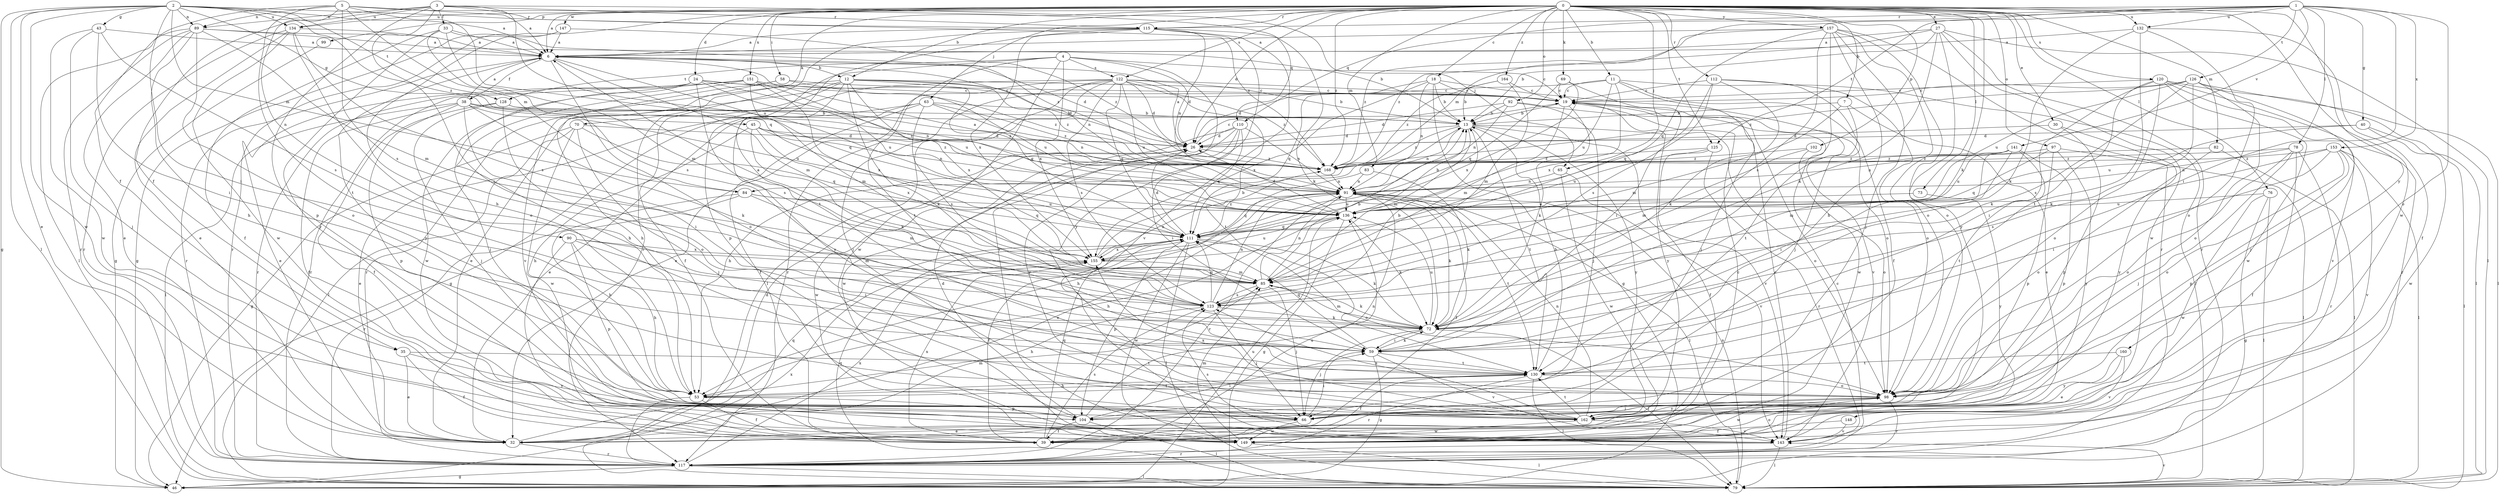 strict digraph  {
0;
1;
2;
3;
4;
5;
6;
7;
11;
12;
13;
18;
19;
24;
26;
27;
30;
32;
33;
35;
38;
39;
40;
43;
45;
46;
53;
58;
59;
63;
65;
66;
69;
70;
72;
73;
76;
78;
79;
82;
83;
84;
85;
89;
90;
91;
92;
97;
98;
99;
102;
104;
110;
111;
112;
115;
117;
120;
122;
123;
125;
126;
128;
130;
132;
134;
136;
141;
143;
147;
148;
149;
151;
153;
155;
157;
160;
162;
164;
168;
0 -> 6  [label=a];
0 -> 7  [label=b];
0 -> 11  [label=b];
0 -> 12  [label=b];
0 -> 18  [label=c];
0 -> 24  [label=d];
0 -> 26  [label=d];
0 -> 27  [label=e];
0 -> 30  [label=e];
0 -> 53  [label=h];
0 -> 58  [label=i];
0 -> 63  [label=j];
0 -> 65  [label=j];
0 -> 69  [label=k];
0 -> 70  [label=k];
0 -> 72  [label=k];
0 -> 73  [label=l];
0 -> 76  [label=l];
0 -> 82  [label=m];
0 -> 83  [label=m];
0 -> 92  [label=o];
0 -> 97  [label=o];
0 -> 99  [label=p];
0 -> 102  [label=p];
0 -> 112  [label=r];
0 -> 115  [label=r];
0 -> 120  [label=s];
0 -> 122  [label=s];
0 -> 125  [label=t];
0 -> 132  [label=u];
0 -> 147  [label=w];
0 -> 148  [label=w];
0 -> 151  [label=x];
0 -> 157  [label=y];
0 -> 160  [label=y];
0 -> 164  [label=z];
0 -> 168  [label=z];
1 -> 40  [label=g];
1 -> 59  [label=i];
1 -> 78  [label=l];
1 -> 84  [label=m];
1 -> 98  [label=o];
1 -> 110  [label=q];
1 -> 115  [label=r];
1 -> 125  [label=t];
1 -> 126  [label=t];
1 -> 132  [label=u];
1 -> 134  [label=u];
1 -> 141  [label=v];
1 -> 153  [label=x];
2 -> 6  [label=a];
2 -> 32  [label=e];
2 -> 43  [label=g];
2 -> 45  [label=g];
2 -> 46  [label=g];
2 -> 59  [label=i];
2 -> 79  [label=l];
2 -> 84  [label=m];
2 -> 89  [label=n];
2 -> 115  [label=r];
2 -> 128  [label=t];
2 -> 134  [label=u];
2 -> 149  [label=w];
2 -> 168  [label=z];
3 -> 33  [label=f];
3 -> 35  [label=f];
3 -> 59  [label=i];
3 -> 65  [label=j];
3 -> 89  [label=n];
3 -> 104  [label=p];
3 -> 115  [label=r];
3 -> 134  [label=u];
3 -> 136  [label=u];
3 -> 168  [label=z];
4 -> 19  [label=c];
4 -> 26  [label=d];
4 -> 104  [label=p];
4 -> 122  [label=s];
4 -> 128  [label=t];
4 -> 130  [label=t];
4 -> 143  [label=v];
4 -> 149  [label=w];
4 -> 155  [label=x];
5 -> 6  [label=a];
5 -> 35  [label=f];
5 -> 84  [label=m];
5 -> 89  [label=n];
5 -> 90  [label=n];
5 -> 110  [label=q];
5 -> 111  [label=q];
5 -> 123  [label=s];
5 -> 130  [label=t];
6 -> 12  [label=b];
6 -> 26  [label=d];
6 -> 38  [label=f];
6 -> 85  [label=m];
6 -> 91  [label=n];
6 -> 98  [label=o];
6 -> 111  [label=q];
6 -> 117  [label=r];
6 -> 162  [label=y];
7 -> 13  [label=b];
7 -> 32  [label=e];
7 -> 85  [label=m];
7 -> 130  [label=t];
11 -> 19  [label=c];
11 -> 26  [label=d];
11 -> 39  [label=f];
11 -> 66  [label=j];
11 -> 79  [label=l];
11 -> 136  [label=u];
11 -> 155  [label=x];
12 -> 19  [label=c];
12 -> 26  [label=d];
12 -> 32  [label=e];
12 -> 39  [label=f];
12 -> 72  [label=k];
12 -> 111  [label=q];
12 -> 117  [label=r];
12 -> 155  [label=x];
12 -> 162  [label=y];
12 -> 168  [label=z];
13 -> 26  [label=d];
13 -> 85  [label=m];
13 -> 91  [label=n];
13 -> 98  [label=o];
13 -> 130  [label=t];
13 -> 143  [label=v];
13 -> 162  [label=y];
13 -> 168  [label=z];
18 -> 13  [label=b];
18 -> 19  [label=c];
18 -> 46  [label=g];
18 -> 91  [label=n];
18 -> 98  [label=o];
18 -> 111  [label=q];
18 -> 155  [label=x];
19 -> 13  [label=b];
19 -> 72  [label=k];
19 -> 85  [label=m];
19 -> 143  [label=v];
19 -> 162  [label=y];
24 -> 19  [label=c];
24 -> 32  [label=e];
24 -> 66  [label=j];
24 -> 91  [label=n];
24 -> 117  [label=r];
24 -> 123  [label=s];
24 -> 136  [label=u];
24 -> 168  [label=z];
26 -> 6  [label=a];
26 -> 19  [label=c];
26 -> 149  [label=w];
26 -> 168  [label=z];
27 -> 6  [label=a];
27 -> 13  [label=b];
27 -> 72  [label=k];
27 -> 79  [label=l];
27 -> 98  [label=o];
27 -> 117  [label=r];
27 -> 149  [label=w];
27 -> 168  [label=z];
30 -> 26  [label=d];
30 -> 104  [label=p];
30 -> 162  [label=y];
32 -> 26  [label=d];
32 -> 85  [label=m];
32 -> 111  [label=q];
32 -> 117  [label=r];
33 -> 6  [label=a];
33 -> 39  [label=f];
33 -> 85  [label=m];
33 -> 123  [label=s];
33 -> 162  [label=y];
33 -> 168  [label=z];
35 -> 32  [label=e];
35 -> 39  [label=f];
35 -> 130  [label=t];
35 -> 162  [label=y];
38 -> 6  [label=a];
38 -> 13  [label=b];
38 -> 39  [label=f];
38 -> 59  [label=i];
38 -> 72  [label=k];
38 -> 79  [label=l];
38 -> 104  [label=p];
38 -> 136  [label=u];
38 -> 168  [label=z];
39 -> 19  [label=c];
39 -> 111  [label=q];
39 -> 123  [label=s];
39 -> 155  [label=x];
40 -> 26  [label=d];
40 -> 79  [label=l];
40 -> 136  [label=u];
40 -> 149  [label=w];
43 -> 6  [label=a];
43 -> 59  [label=i];
43 -> 66  [label=j];
43 -> 123  [label=s];
43 -> 149  [label=w];
45 -> 26  [label=d];
45 -> 53  [label=h];
45 -> 72  [label=k];
45 -> 91  [label=n];
45 -> 155  [label=x];
45 -> 168  [label=z];
46 -> 136  [label=u];
46 -> 155  [label=x];
53 -> 39  [label=f];
53 -> 104  [label=p];
53 -> 117  [label=r];
53 -> 130  [label=t];
58 -> 19  [label=c];
58 -> 53  [label=h];
58 -> 136  [label=u];
58 -> 143  [label=v];
59 -> 46  [label=g];
59 -> 72  [label=k];
59 -> 111  [label=q];
59 -> 130  [label=t];
59 -> 143  [label=v];
63 -> 13  [label=b];
63 -> 32  [label=e];
63 -> 39  [label=f];
63 -> 79  [label=l];
63 -> 91  [label=n];
63 -> 123  [label=s];
63 -> 168  [label=z];
65 -> 91  [label=n];
65 -> 143  [label=v];
65 -> 149  [label=w];
66 -> 32  [label=e];
66 -> 59  [label=i];
66 -> 149  [label=w];
69 -> 19  [label=c];
69 -> 59  [label=i];
69 -> 111  [label=q];
69 -> 155  [label=x];
70 -> 26  [label=d];
70 -> 32  [label=e];
70 -> 46  [label=g];
70 -> 66  [label=j];
70 -> 111  [label=q];
70 -> 149  [label=w];
72 -> 59  [label=i];
72 -> 66  [label=j];
72 -> 79  [label=l];
72 -> 85  [label=m];
72 -> 136  [label=u];
73 -> 136  [label=u];
73 -> 162  [label=y];
76 -> 46  [label=g];
76 -> 79  [label=l];
76 -> 136  [label=u];
76 -> 149  [label=w];
78 -> 39  [label=f];
78 -> 66  [label=j];
78 -> 91  [label=n];
78 -> 98  [label=o];
78 -> 117  [label=r];
78 -> 168  [label=z];
79 -> 91  [label=n];
79 -> 111  [label=q];
79 -> 143  [label=v];
82 -> 79  [label=l];
82 -> 98  [label=o];
82 -> 168  [label=z];
83 -> 53  [label=h];
83 -> 72  [label=k];
83 -> 91  [label=n];
84 -> 53  [label=h];
84 -> 85  [label=m];
84 -> 111  [label=q];
84 -> 117  [label=r];
84 -> 136  [label=u];
85 -> 6  [label=a];
85 -> 13  [label=b];
85 -> 66  [label=j];
85 -> 72  [label=k];
85 -> 91  [label=n];
85 -> 123  [label=s];
89 -> 6  [label=a];
89 -> 13  [label=b];
89 -> 32  [label=e];
89 -> 53  [label=h];
89 -> 79  [label=l];
89 -> 85  [label=m];
89 -> 98  [label=o];
89 -> 117  [label=r];
90 -> 53  [label=h];
90 -> 59  [label=i];
90 -> 85  [label=m];
90 -> 104  [label=p];
90 -> 143  [label=v];
90 -> 155  [label=x];
91 -> 6  [label=a];
91 -> 32  [label=e];
91 -> 39  [label=f];
91 -> 72  [label=k];
91 -> 79  [label=l];
91 -> 111  [label=q];
91 -> 117  [label=r];
91 -> 130  [label=t];
91 -> 136  [label=u];
92 -> 13  [label=b];
92 -> 26  [label=d];
92 -> 66  [label=j];
92 -> 91  [label=n];
92 -> 149  [label=w];
97 -> 79  [label=l];
97 -> 104  [label=p];
97 -> 111  [label=q];
97 -> 162  [label=y];
97 -> 168  [label=z];
98 -> 66  [label=j];
98 -> 117  [label=r];
98 -> 149  [label=w];
98 -> 162  [label=y];
99 -> 46  [label=g];
102 -> 85  [label=m];
102 -> 98  [label=o];
102 -> 168  [label=z];
104 -> 26  [label=d];
104 -> 39  [label=f];
104 -> 59  [label=i];
104 -> 79  [label=l];
104 -> 91  [label=n];
110 -> 26  [label=d];
110 -> 53  [label=h];
110 -> 59  [label=i];
110 -> 91  [label=n];
110 -> 111  [label=q];
110 -> 149  [label=w];
110 -> 162  [label=y];
111 -> 26  [label=d];
111 -> 39  [label=f];
111 -> 72  [label=k];
111 -> 79  [label=l];
111 -> 98  [label=o];
111 -> 104  [label=p];
111 -> 149  [label=w];
111 -> 155  [label=x];
111 -> 168  [label=z];
112 -> 19  [label=c];
112 -> 66  [label=j];
112 -> 72  [label=k];
112 -> 98  [label=o];
112 -> 111  [label=q];
112 -> 123  [label=s];
115 -> 6  [label=a];
115 -> 72  [label=k];
115 -> 91  [label=n];
115 -> 117  [label=r];
115 -> 130  [label=t];
115 -> 143  [label=v];
115 -> 155  [label=x];
115 -> 162  [label=y];
117 -> 19  [label=c];
117 -> 46  [label=g];
117 -> 79  [label=l];
117 -> 136  [label=u];
117 -> 155  [label=x];
120 -> 19  [label=c];
120 -> 59  [label=i];
120 -> 72  [label=k];
120 -> 79  [label=l];
120 -> 98  [label=o];
120 -> 117  [label=r];
120 -> 143  [label=v];
120 -> 149  [label=w];
122 -> 13  [label=b];
122 -> 19  [label=c];
122 -> 26  [label=d];
122 -> 32  [label=e];
122 -> 46  [label=g];
122 -> 66  [label=j];
122 -> 79  [label=l];
122 -> 111  [label=q];
122 -> 117  [label=r];
122 -> 123  [label=s];
122 -> 130  [label=t];
122 -> 136  [label=u];
122 -> 168  [label=z];
123 -> 13  [label=b];
123 -> 53  [label=h];
123 -> 66  [label=j];
123 -> 72  [label=k];
123 -> 91  [label=n];
123 -> 111  [label=q];
125 -> 39  [label=f];
125 -> 117  [label=r];
125 -> 136  [label=u];
125 -> 168  [label=z];
126 -> 19  [label=c];
126 -> 66  [label=j];
126 -> 72  [label=k];
126 -> 79  [label=l];
126 -> 98  [label=o];
126 -> 123  [label=s];
126 -> 136  [label=u];
126 -> 168  [label=z];
128 -> 13  [label=b];
128 -> 39  [label=f];
128 -> 66  [label=j];
128 -> 98  [label=o];
128 -> 168  [label=z];
130 -> 13  [label=b];
130 -> 39  [label=f];
130 -> 53  [label=h];
130 -> 79  [label=l];
130 -> 98  [label=o];
130 -> 117  [label=r];
132 -> 6  [label=a];
132 -> 39  [label=f];
132 -> 72  [label=k];
132 -> 98  [label=o];
132 -> 130  [label=t];
134 -> 6  [label=a];
134 -> 32  [label=e];
134 -> 98  [label=o];
134 -> 117  [label=r];
134 -> 123  [label=s];
134 -> 149  [label=w];
136 -> 13  [label=b];
136 -> 26  [label=d];
136 -> 46  [label=g];
136 -> 53  [label=h];
136 -> 72  [label=k];
136 -> 111  [label=q];
141 -> 59  [label=i];
141 -> 85  [label=m];
141 -> 91  [label=n];
141 -> 104  [label=p];
141 -> 130  [label=t];
141 -> 136  [label=u];
141 -> 168  [label=z];
143 -> 19  [label=c];
143 -> 79  [label=l];
143 -> 117  [label=r];
143 -> 123  [label=s];
147 -> 6  [label=a];
147 -> 46  [label=g];
147 -> 117  [label=r];
147 -> 168  [label=z];
148 -> 39  [label=f];
148 -> 143  [label=v];
149 -> 79  [label=l];
149 -> 85  [label=m];
149 -> 98  [label=o];
151 -> 19  [label=c];
151 -> 53  [label=h];
151 -> 85  [label=m];
151 -> 117  [label=r];
151 -> 136  [label=u];
151 -> 149  [label=w];
151 -> 155  [label=x];
153 -> 59  [label=i];
153 -> 79  [label=l];
153 -> 98  [label=o];
153 -> 104  [label=p];
153 -> 123  [label=s];
153 -> 143  [label=v];
153 -> 168  [label=z];
155 -> 13  [label=b];
155 -> 85  [label=m];
155 -> 91  [label=n];
155 -> 136  [label=u];
157 -> 6  [label=a];
157 -> 53  [label=h];
157 -> 59  [label=i];
157 -> 66  [label=j];
157 -> 98  [label=o];
157 -> 111  [label=q];
157 -> 117  [label=r];
157 -> 123  [label=s];
157 -> 162  [label=y];
157 -> 168  [label=z];
160 -> 32  [label=e];
160 -> 130  [label=t];
160 -> 143  [label=v];
160 -> 162  [label=y];
162 -> 91  [label=n];
162 -> 123  [label=s];
162 -> 130  [label=t];
162 -> 143  [label=v];
162 -> 149  [label=w];
162 -> 155  [label=x];
164 -> 13  [label=b];
164 -> 19  [label=c];
164 -> 85  [label=m];
164 -> 168  [label=z];
168 -> 91  [label=n];
}
